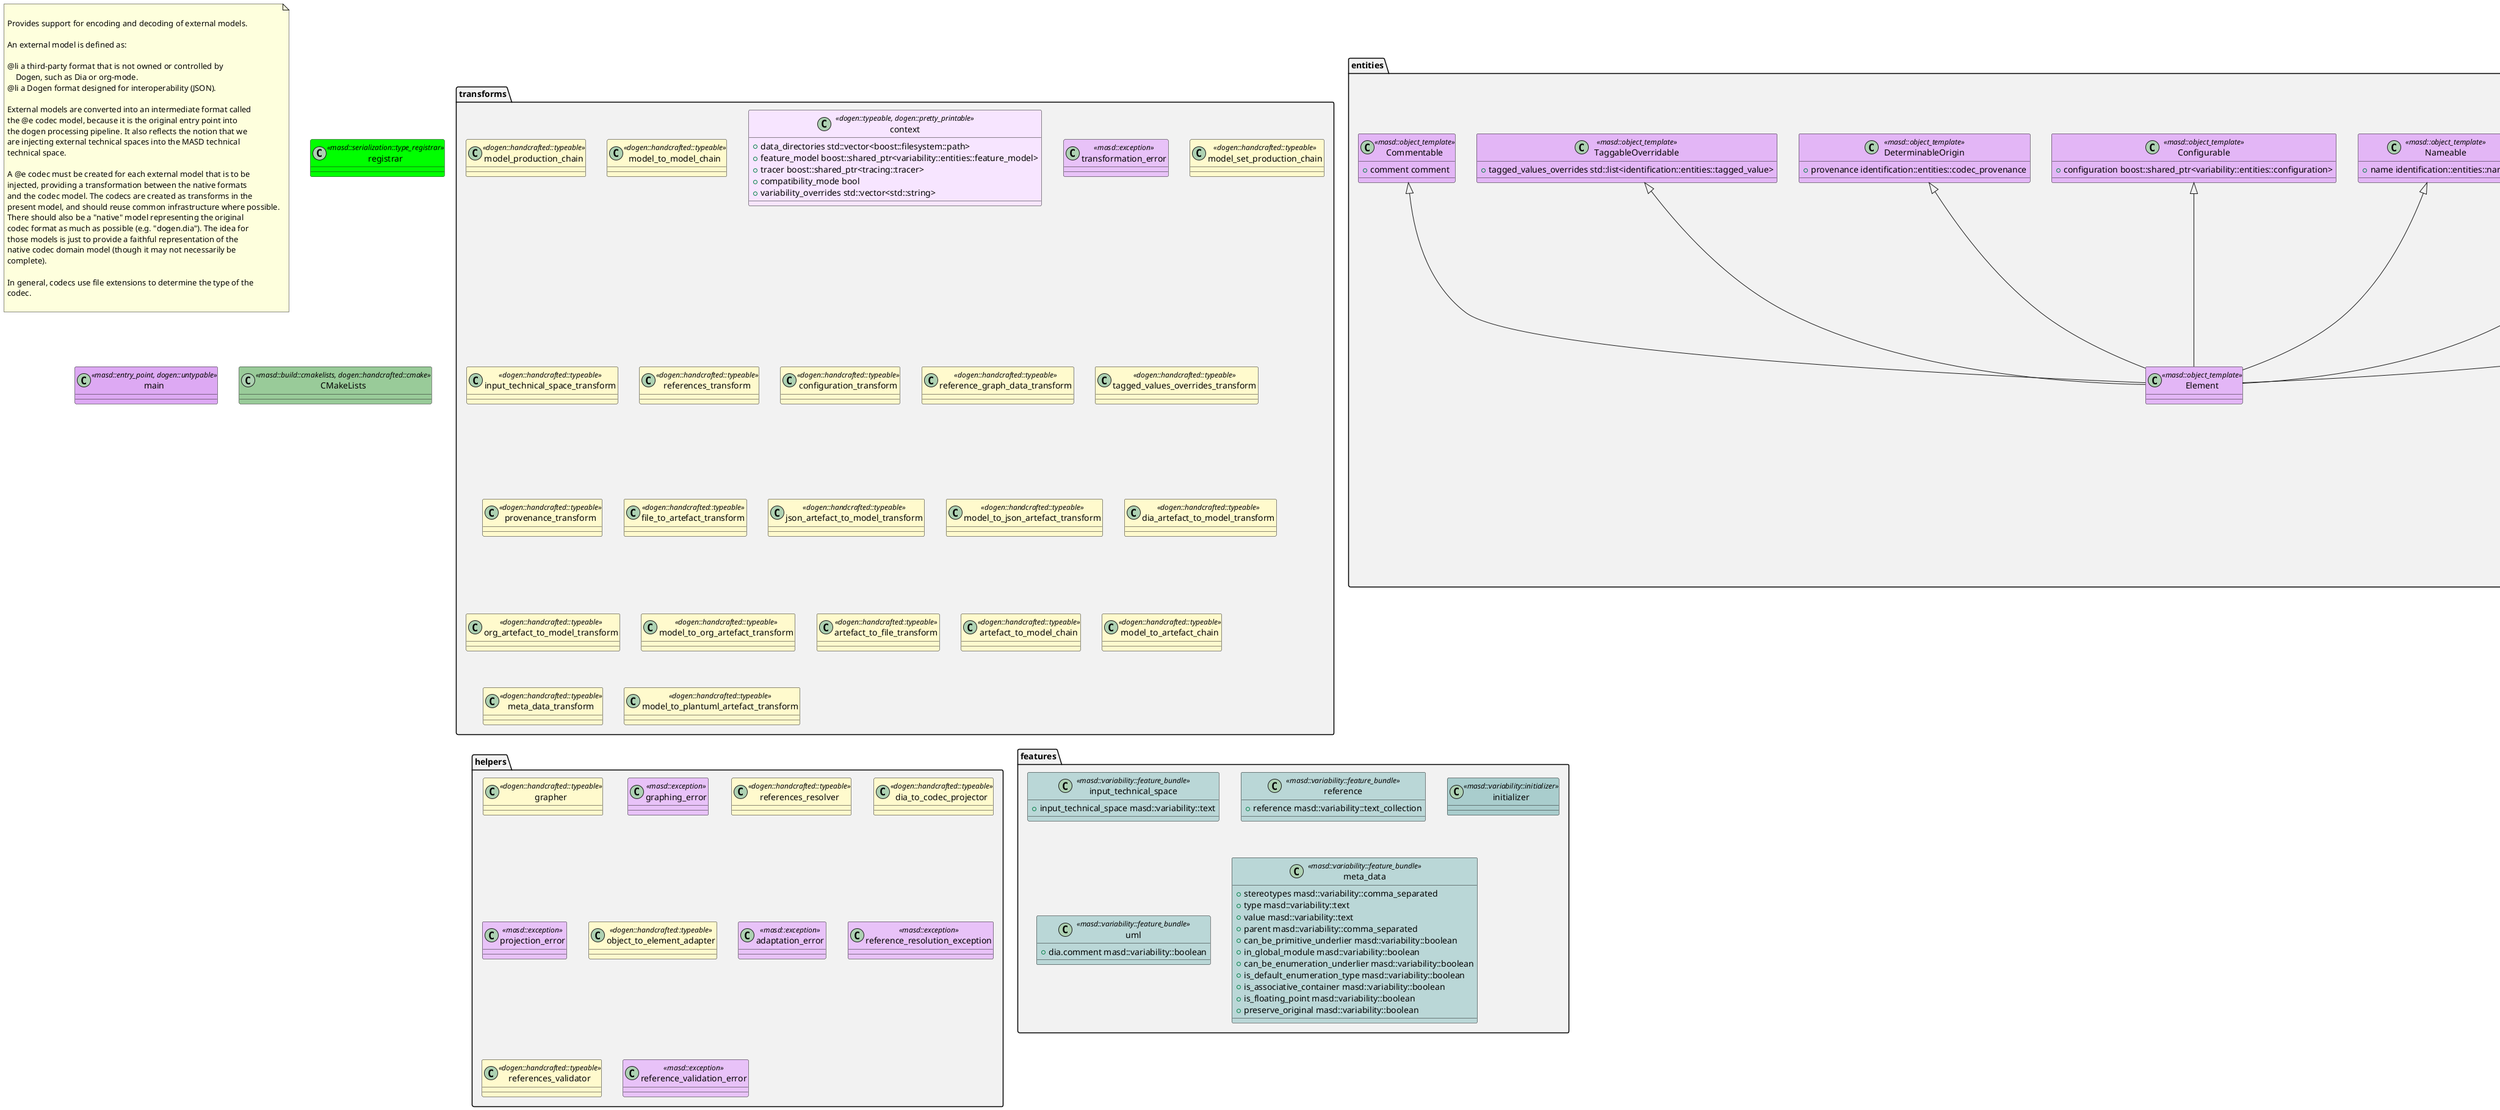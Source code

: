 @startuml
set namespaceSeparator ::
note as N1

Provides support for encoding and decoding of external models.

An external model is defined as:

@li a third-party format that is not owned or controlled by
    Dogen, such as Dia or org-mode.
@li a Dogen format designed for interoperability (JSON).

External models are converted into an intermediate format called
the @e codec model, because it is the original entry point into
the dogen processing pipeline. It also reflects the notion that we
are injecting external technical spaces into the MASD technical
technical space.

A @e codec must be created for each external model that is to be
injected, providing a transformation between the native formats
and the codec model. The codecs are created as transforms in the
present model, and should reuse common infrastructure where possible.
There should also be a "native" model representing the original
codec format as much as possible (e.g. "dogen.dia"). The idea for
those models is just to provide a faithful representation of the
native codec domain model (though it may not necessarily be
complete).

In general, codecs use file extensions to determine the type of the
codec.

end note

namespace transforms #F2F2F2 {
        class model_production_chain <<dogen::handcrafted::typeable>> #FFFACD {
}

        class model_to_model_chain <<dogen::handcrafted::typeable>> #FFFACD {
}

        class context <<dogen::typeable, dogen::pretty_printable>> #F7E5FF {
                +{field} data_directories std::vector<boost::filesystem::path>
                +{field} feature_model boost::shared_ptr<variability::entities::feature_model>
                +{field} tracer boost::shared_ptr<tracing::tracer>
                +{field} compatibility_mode bool
                +{field} variability_overrides std::vector<std::string>
}

        class transformation_error <<masd::exception>> #E8C2F8 {
}

        class model_set_production_chain <<dogen::handcrafted::typeable>> #FFFACD {
}

        class input_technical_space_transform <<dogen::handcrafted::typeable>> #FFFACD {
}

        class references_transform <<dogen::handcrafted::typeable>> #FFFACD {
}

        class configuration_transform <<dogen::handcrafted::typeable>> #FFFACD {
}

        class reference_graph_data_transform <<dogen::handcrafted::typeable>> #FFFACD {
}

        class tagged_values_overrides_transform <<dogen::handcrafted::typeable>> #FFFACD {
}

        class provenance_transform <<dogen::handcrafted::typeable>> #FFFACD {
}

        class file_to_artefact_transform <<dogen::handcrafted::typeable>> #FFFACD {
}

        class json_artefact_to_model_transform <<dogen::handcrafted::typeable>> #FFFACD {
}

        class model_to_json_artefact_transform <<dogen::handcrafted::typeable>> #FFFACD {
}

        class dia_artefact_to_model_transform <<dogen::handcrafted::typeable>> #FFFACD {
}

        class org_artefact_to_model_transform <<dogen::handcrafted::typeable>> #FFFACD {
}

        class model_to_org_artefact_transform <<dogen::handcrafted::typeable>> #FFFACD {
}

        class artefact_to_file_transform <<dogen::handcrafted::typeable>> #FFFACD {
}

        class artefact_to_model_chain <<dogen::handcrafted::typeable>> #FFFACD {
}

        class model_to_artefact_chain <<dogen::handcrafted::typeable>> #FFFACD {
}

        class meta_data_transform <<dogen::handcrafted::typeable>> #FFFACD {
}

        class model_to_plantuml_artefact_transform <<dogen::handcrafted::typeable>> #FFFACD {
}

}

namespace entities #F2F2F2 {
        class model <<Element>> #F7E5FF {
                +{field} elements std::list<element>
                +{field} input_technical_space std::string
                +{field} references std::list<std::string>
                +{field} processed_variability_overrides std::unordered_set<std::string>
}

        class element <<Element>> #F7E5FF {
                +{field} parents std::list<std::string>
                +{field} attributes std::list<attribute>
                +{field} fallback_element_type std::string
                +{field} can_be_primitive_underlier bool
                +{field} in_global_module bool
                +{field} can_be_enumeration_underlier bool
                +{field} is_default_enumeration_type bool
                +{field} is_associative_container bool
                +{field} is_floating_point bool
                +{field} containing_element_id identification::entities::codec_id
}

        class attribute <<Element>> #F7E5FF {
                +{field} type std::string
                +{field} value std::string
}

        class model_set #F7E5FF {
                +{field} target model
                +{field} references std::list<model>
                +{field} reference_graph_data reference_graph_data
}

        class Taggable <<masd::object_template>> #E3B6F6 {
                +{field} tagged_values std::list<identification::entities::tagged_value>
}

        class Stereotypable <<masd::object_template>> #E3B6F6 {
                +{field} stereotypes std::list<identification::entities::stereotype>
}

        class Nameable <<masd::object_template>> #E3B6F6 {
                +{field} name identification::entities::name
}

        class Configurable <<masd::object_template>> #E3B6F6 {
                +{field} configuration boost::shared_ptr<variability::entities::configuration>
}

        class DeterminableOrigin <<masd::object_template>> #E3B6F6 {
                +{field} provenance identification::entities::codec_provenance
}

        class TaggableOverridable <<masd::object_template>> #E3B6F6 {
                +{field} tagged_values_overrides std::list<identification::entities::tagged_value>
}

        class Commentable <<masd::object_template>> #E3B6F6 {
                +{field} comment comment
}

        class Element <<masd::object_template>> #E3B6F6 {
}

entities::Taggable <|-- entities::Element
entities::Stereotypable <|-- entities::Element
entities::Nameable <|-- entities::Element
entities::Configurable <|-- entities::Element
entities::DeterminableOrigin <|-- entities::Element
entities::TaggableOverridable <|-- entities::Element
entities::Commentable <|-- entities::Element
        class reference_graph_data #F7E5FF {
                +{field} root std::string
                +{field} edges_per_model std::unordered_map<std::string, std::list<std::string>>
}

        class comment <<Taggable>> #F7E5FF {
                +{field} applies_to_container bool
                +{field} original_content std::string
                +{field} documentation std::string
}

        class object <<Commentable>> #F7E5FF {
                +{field} id std::string
                +{field} name std::string
                +{field} object_type std::string
                +{field} stereotypes std::string
                +{field} container_id std::string
                +{field} connection boost::optional<std::pair<std::string,std::string>>
                +{field} attributes std::list<attribute>
}

        class artefact #F7E5FF {
                +{field} path boost::filesystem::path
                +{field} codec_name std::string
                +{field} content std::string
}

}

namespace helpers #F2F2F2 {
        class grapher <<dogen::handcrafted::typeable>> #FFFACD {
}

        class graphing_error <<masd::exception>> #E8C2F8 {
}

        class references_resolver <<dogen::handcrafted::typeable>> #FFFACD {
}

        class dia_to_codec_projector <<dogen::handcrafted::typeable>> #FFFACD {
}

        class projection_error <<masd::exception>> #E8C2F8 {
}

        class object_to_element_adapter <<dogen::handcrafted::typeable>> #FFFACD {
}

        class adaptation_error <<masd::exception>> #E8C2F8 {
}

        class reference_resolution_exception <<masd::exception>> #E8C2F8 {
}

        class references_validator <<dogen::handcrafted::typeable>> #FFFACD {
}

        class reference_validation_error <<masd::exception>> #E8C2F8 {
}

}

namespace features #F2F2F2 {
        class input_technical_space <<masd::variability::feature_bundle>> #BAD7D7 {
                +{field} input_technical_space masd::variability::text
}

        class reference <<masd::variability::feature_bundle>> #BAD7D7 {
                +{field} reference masd::variability::text_collection
}

        class initializer <<masd::variability::initializer>> #A9CDCD {
}

        class uml <<masd::variability::feature_bundle>> #BAD7D7 {
                +{field} dia.comment masd::variability::boolean
}

        class meta_data <<masd::variability::feature_bundle>> #BAD7D7 {
                +{field} stereotypes masd::variability::comma_separated
                +{field} type masd::variability::text
                +{field} value masd::variability::text
                +{field} parent masd::variability::comma_separated
                +{field} can_be_primitive_underlier masd::variability::boolean
                +{field} in_global_module masd::variability::boolean
                +{field} can_be_enumeration_underlier masd::variability::boolean
                +{field} is_default_enumeration_type masd::variability::boolean
                +{field} is_associative_container masd::variability::boolean
                +{field} is_floating_point masd::variability::boolean
                +{field} preserve_original masd::variability::boolean
}

}

class registrar <<masd::serialization::type_registrar>> #00FF00 {
}

class main <<masd::entry_point, dogen::untypable>> #DDA9F3 {
}

class CMakeLists <<masd::build::cmakelists, dogen::handcrafted::cmake>> #99CB99 {
}

@enduml

